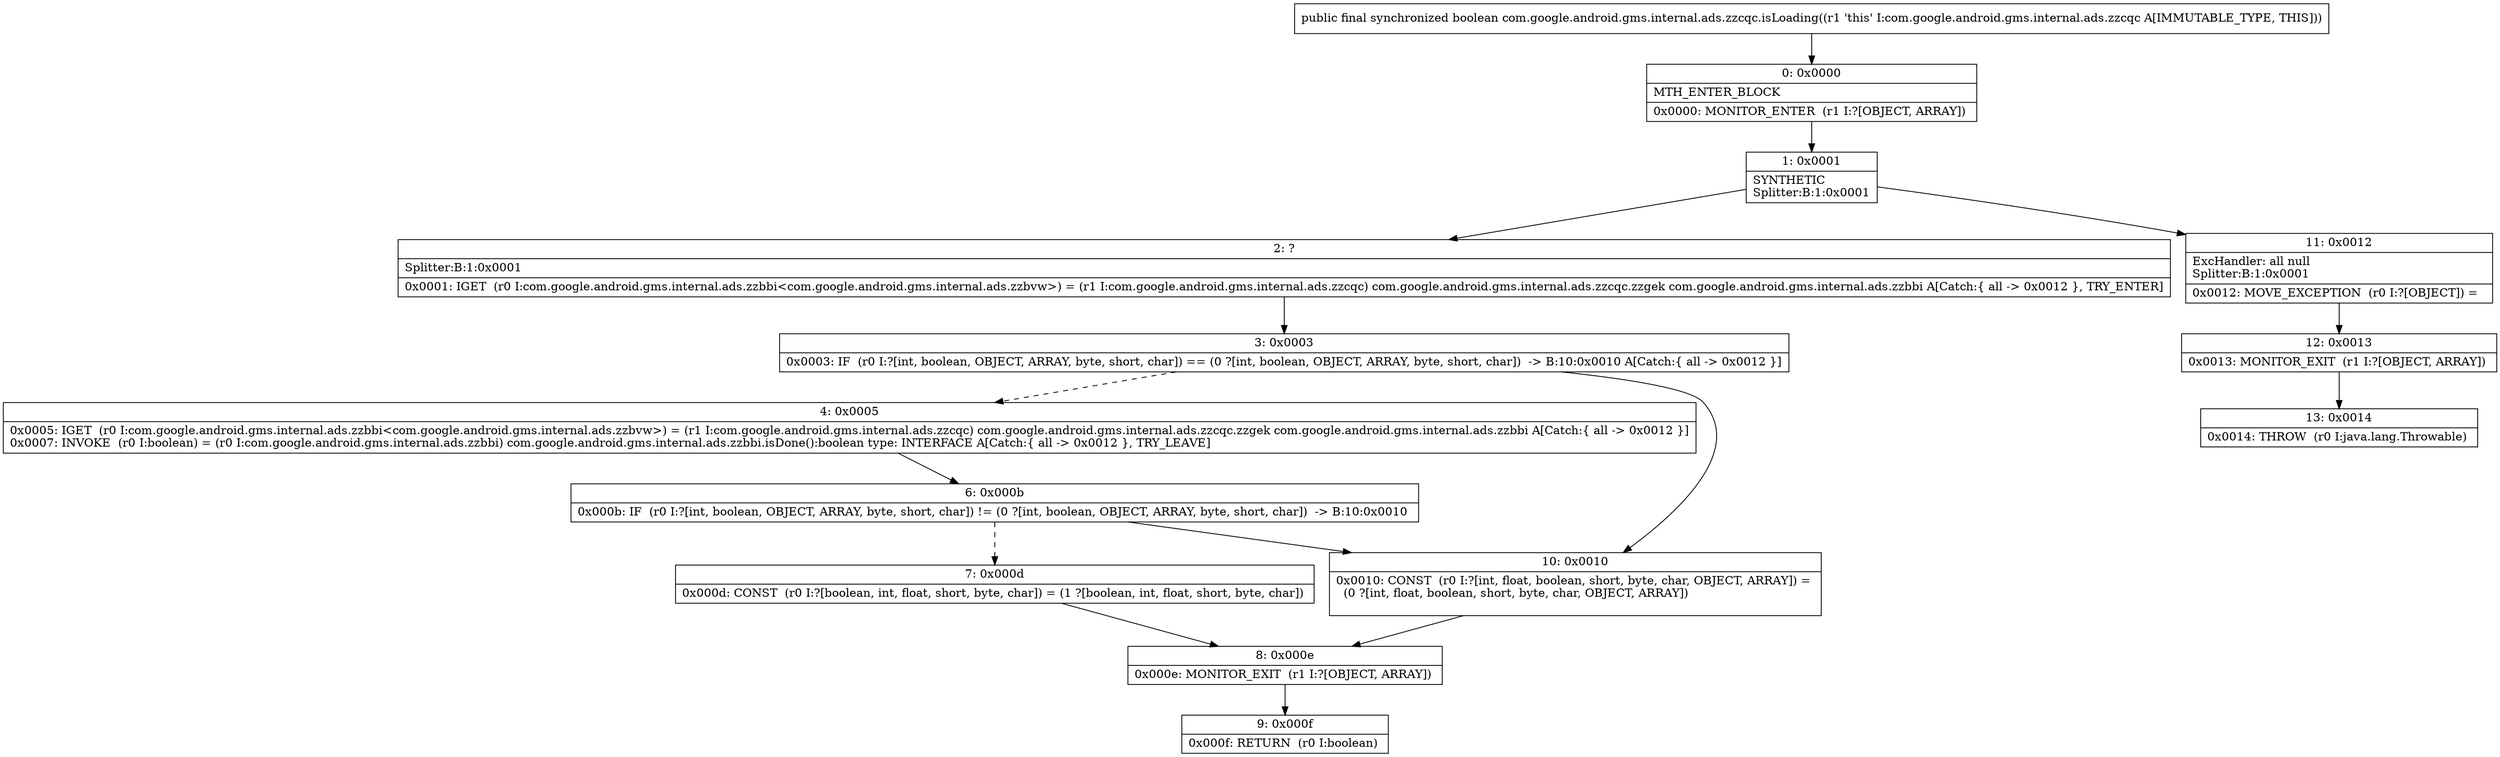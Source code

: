 digraph "CFG forcom.google.android.gms.internal.ads.zzcqc.isLoading()Z" {
Node_0 [shape=record,label="{0\:\ 0x0000|MTH_ENTER_BLOCK\l|0x0000: MONITOR_ENTER  (r1 I:?[OBJECT, ARRAY]) \l}"];
Node_1 [shape=record,label="{1\:\ 0x0001|SYNTHETIC\lSplitter:B:1:0x0001\l}"];
Node_2 [shape=record,label="{2\:\ ?|Splitter:B:1:0x0001\l|0x0001: IGET  (r0 I:com.google.android.gms.internal.ads.zzbbi\<com.google.android.gms.internal.ads.zzbvw\>) = (r1 I:com.google.android.gms.internal.ads.zzcqc) com.google.android.gms.internal.ads.zzcqc.zzgek com.google.android.gms.internal.ads.zzbbi A[Catch:\{ all \-\> 0x0012 \}, TRY_ENTER]\l}"];
Node_3 [shape=record,label="{3\:\ 0x0003|0x0003: IF  (r0 I:?[int, boolean, OBJECT, ARRAY, byte, short, char]) == (0 ?[int, boolean, OBJECT, ARRAY, byte, short, char])  \-\> B:10:0x0010 A[Catch:\{ all \-\> 0x0012 \}]\l}"];
Node_4 [shape=record,label="{4\:\ 0x0005|0x0005: IGET  (r0 I:com.google.android.gms.internal.ads.zzbbi\<com.google.android.gms.internal.ads.zzbvw\>) = (r1 I:com.google.android.gms.internal.ads.zzcqc) com.google.android.gms.internal.ads.zzcqc.zzgek com.google.android.gms.internal.ads.zzbbi A[Catch:\{ all \-\> 0x0012 \}]\l0x0007: INVOKE  (r0 I:boolean) = (r0 I:com.google.android.gms.internal.ads.zzbbi) com.google.android.gms.internal.ads.zzbbi.isDone():boolean type: INTERFACE A[Catch:\{ all \-\> 0x0012 \}, TRY_LEAVE]\l}"];
Node_6 [shape=record,label="{6\:\ 0x000b|0x000b: IF  (r0 I:?[int, boolean, OBJECT, ARRAY, byte, short, char]) != (0 ?[int, boolean, OBJECT, ARRAY, byte, short, char])  \-\> B:10:0x0010 \l}"];
Node_7 [shape=record,label="{7\:\ 0x000d|0x000d: CONST  (r0 I:?[boolean, int, float, short, byte, char]) = (1 ?[boolean, int, float, short, byte, char]) \l}"];
Node_8 [shape=record,label="{8\:\ 0x000e|0x000e: MONITOR_EXIT  (r1 I:?[OBJECT, ARRAY]) \l}"];
Node_9 [shape=record,label="{9\:\ 0x000f|0x000f: RETURN  (r0 I:boolean) \l}"];
Node_10 [shape=record,label="{10\:\ 0x0010|0x0010: CONST  (r0 I:?[int, float, boolean, short, byte, char, OBJECT, ARRAY]) = \l  (0 ?[int, float, boolean, short, byte, char, OBJECT, ARRAY])\l \l}"];
Node_11 [shape=record,label="{11\:\ 0x0012|ExcHandler: all null\lSplitter:B:1:0x0001\l|0x0012: MOVE_EXCEPTION  (r0 I:?[OBJECT]) =  \l}"];
Node_12 [shape=record,label="{12\:\ 0x0013|0x0013: MONITOR_EXIT  (r1 I:?[OBJECT, ARRAY]) \l}"];
Node_13 [shape=record,label="{13\:\ 0x0014|0x0014: THROW  (r0 I:java.lang.Throwable) \l}"];
MethodNode[shape=record,label="{public final synchronized boolean com.google.android.gms.internal.ads.zzcqc.isLoading((r1 'this' I:com.google.android.gms.internal.ads.zzcqc A[IMMUTABLE_TYPE, THIS])) }"];
MethodNode -> Node_0;
Node_0 -> Node_1;
Node_1 -> Node_2;
Node_1 -> Node_11;
Node_2 -> Node_3;
Node_3 -> Node_4[style=dashed];
Node_3 -> Node_10;
Node_4 -> Node_6;
Node_6 -> Node_7[style=dashed];
Node_6 -> Node_10;
Node_7 -> Node_8;
Node_8 -> Node_9;
Node_10 -> Node_8;
Node_11 -> Node_12;
Node_12 -> Node_13;
}

